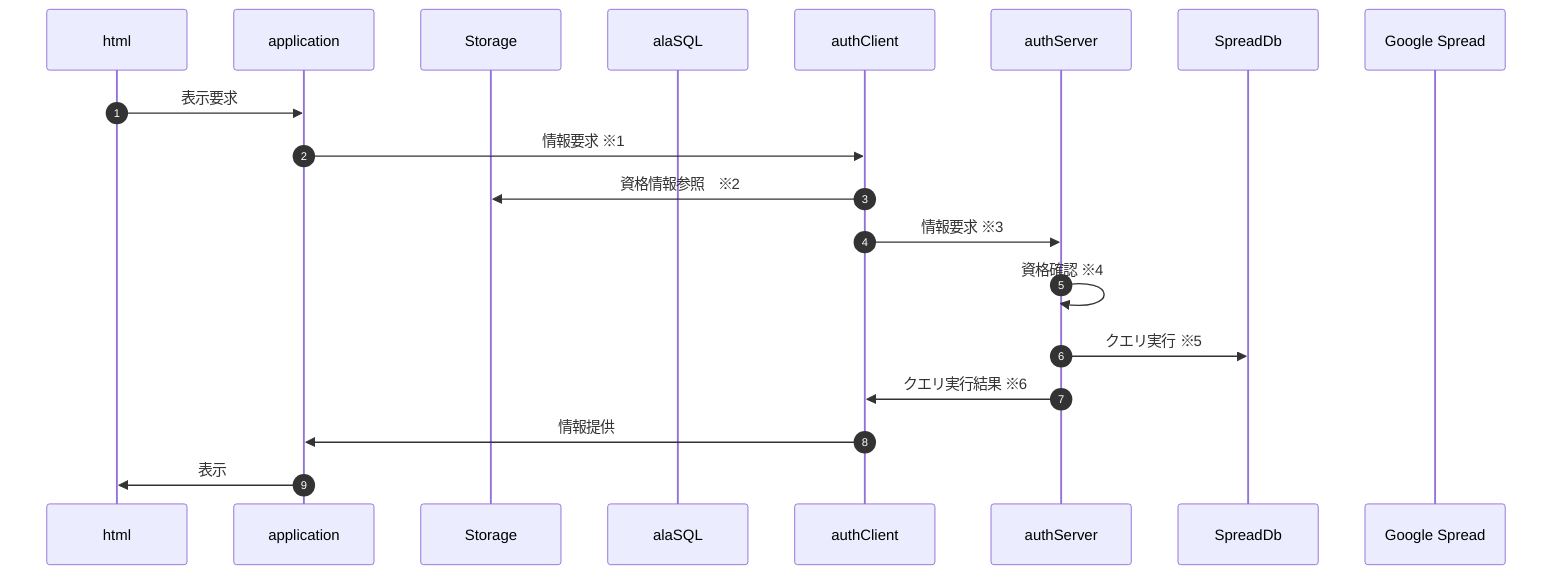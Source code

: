 sequenceDiagram
  autonumber
  participant html
  participant ap as application
  participant st as Storage
  participant db as alaSQL
  participant cl as authClient
  participant sv as authServer
  participant sp as SpreadDb
  participant sh as Google Spread

%% ゲストとしてのアクセス

html ->> ap : 表示要求
ap ->> cl : 情報要求 ※1
  %%※1: 表示するページに必要な情報を要求するクエリ(ex.掲示板のやりとり)
cl ->> st : 資格情報参照　※2
  %%※2: userId, CPkeyをブラウザのlocal/sessionStorageから取得できないか試行。<br>なおゲストなので空振りするはず(何れも存在しない)
cl ->> sv : 情報要求 ※3
  %%※3: クエリのみ(userId, CPkeyともに無し)
sv ->> sv : 資格確認 ※4
  %%※4: userIdが無いのでゲストと判断
sv ->> sp : クエリ実行 ※5
  %%※5: SpreadDbにクエリを送信。SpreadDbはゲスト権限で許容されるクエリかを判断、結果をauthServerに送信
sv ->> cl : クエリ実行結果 ※6
  %%※6: 掲示板のやりとり等、ゲストに提供できる情報のみを返信
cl ->> ap : 情報提供
ap ->> html : 表示

%% 注釈のみ残す正規表現：^(?!\s*%%※).*\n+